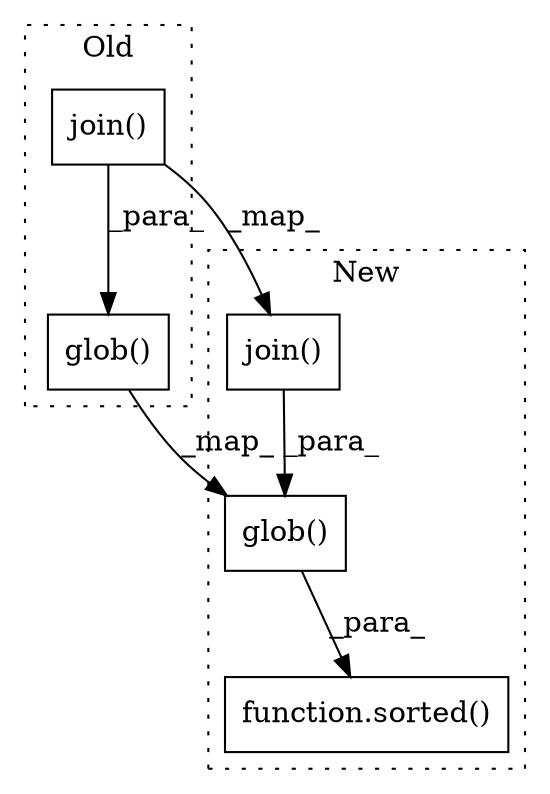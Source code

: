 digraph G {
subgraph cluster0 {
1 [label="glob()" a="75" s="5803,5862" l="10,1" shape="box"];
3 [label="join()" a="75" s="5813,5861" l="13,1" shape="box"];
label = "Old";
style="dotted";
}
subgraph cluster1 {
2 [label="glob()" a="75" s="5843,5902" l="10,1" shape="box"];
4 [label="join()" a="75" s="5853,5901" l="13,1" shape="box"];
5 [label="function.sorted()" a="75" s="5819,5903" l="24,14" shape="box"];
label = "New";
style="dotted";
}
1 -> 2 [label="_map_"];
2 -> 5 [label="_para_"];
3 -> 1 [label="_para_"];
3 -> 4 [label="_map_"];
4 -> 2 [label="_para_"];
}
